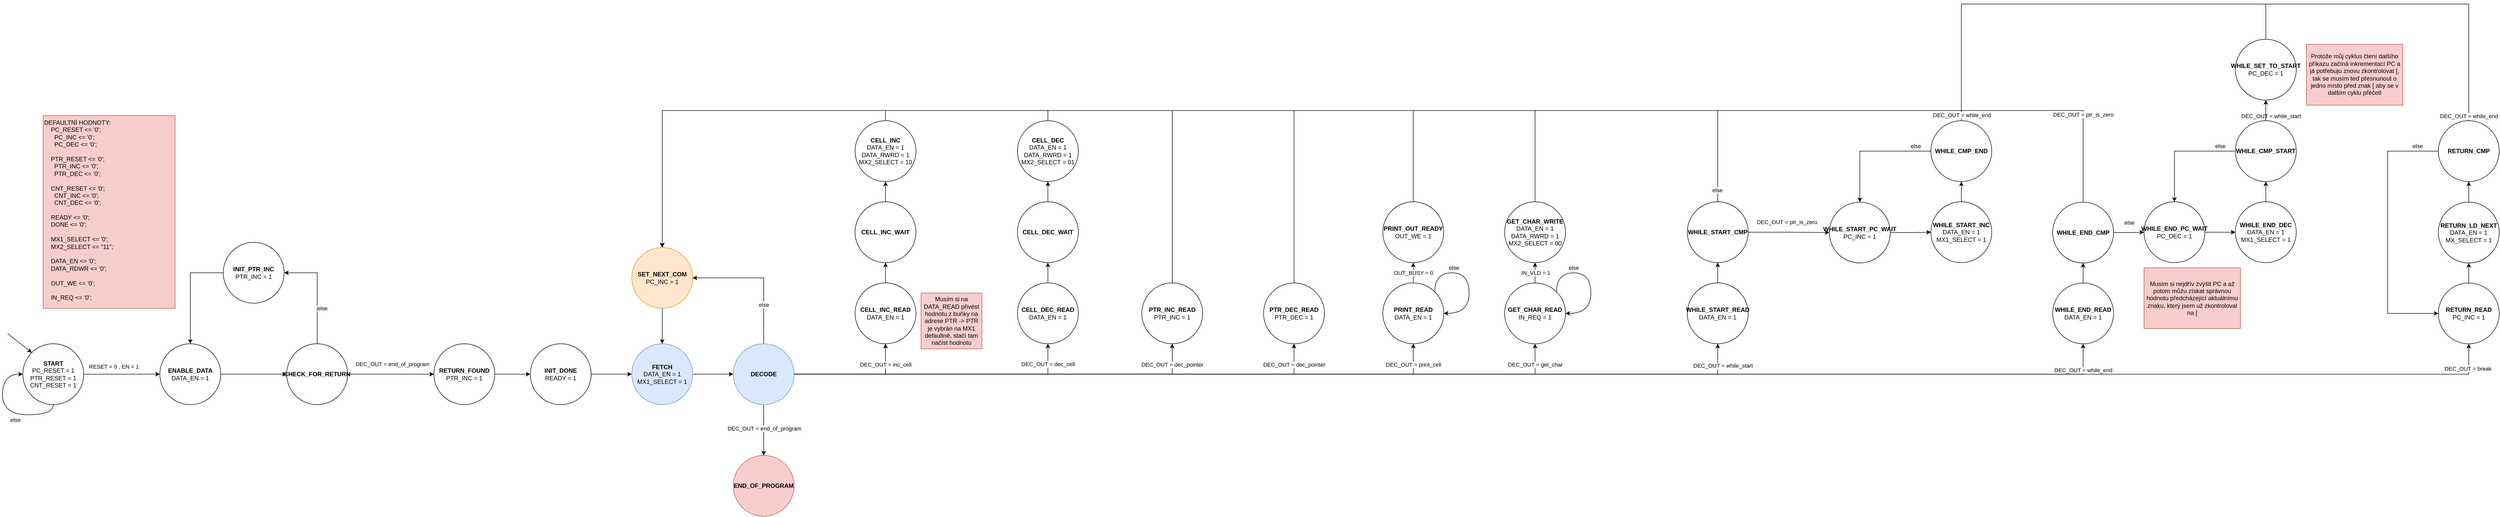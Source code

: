 <mxfile version="22.1.2" type="device">
  <diagram name="Page-1" id="NOTaDW4v6gpl6pPXJAiO">
    <mxGraphModel dx="2537" dy="2009" grid="1" gridSize="10" guides="1" tooltips="1" connect="1" arrows="1" fold="1" page="1" pageScale="1" pageWidth="850" pageHeight="1100" math="0" shadow="0">
      <root>
        <mxCell id="0" />
        <mxCell id="1" parent="0" />
        <mxCell id="StrwrSMEcu8BiKyWZ9xU-3" value="" style="group;rotation=90;" parent="1" vertex="1" connectable="0">
          <mxGeometry x="-120" y="479.92" width="150" height="160" as="geometry" />
        </mxCell>
        <mxCell id="StrwrSMEcu8BiKyWZ9xU-1" value="&lt;b&gt;START&lt;/b&gt;&lt;br&gt;PC_RESET = 1&lt;br&gt;PTR_RESET = 1&lt;br&gt;CNT_RESET = 1" style="ellipse;whiteSpace=wrap;html=1;aspect=fixed;" parent="StrwrSMEcu8BiKyWZ9xU-3" vertex="1">
          <mxGeometry x="40" y="40" width="120" height="120" as="geometry" />
        </mxCell>
        <mxCell id="StrwrSMEcu8BiKyWZ9xU-2" value="" style="endArrow=classic;html=1;rounded=0;entryX=0;entryY=0;entryDx=0;entryDy=0;" parent="StrwrSMEcu8BiKyWZ9xU-3" target="StrwrSMEcu8BiKyWZ9xU-1" edge="1">
          <mxGeometry width="50" height="50" relative="1" as="geometry">
            <mxPoint x="10" y="20" as="sourcePoint" />
            <mxPoint x="90" y="50" as="targetPoint" />
          </mxGeometry>
        </mxCell>
        <mxCell id="uUTx4zoSwwza0Ui3AoS1-1" style="edgeStyle=orthogonalEdgeStyle;orthogonalLoop=1;jettySize=auto;html=1;exitX=0.5;exitY=1;exitDx=0;exitDy=0;entryX=0;entryY=0.5;entryDx=0;entryDy=0;curved=1;" parent="StrwrSMEcu8BiKyWZ9xU-3" source="StrwrSMEcu8BiKyWZ9xU-1" target="StrwrSMEcu8BiKyWZ9xU-1" edge="1">
          <mxGeometry relative="1" as="geometry">
            <Array as="points">
              <mxPoint x="100" y="180" />
              <mxPoint y="180" />
              <mxPoint y="100" />
            </Array>
          </mxGeometry>
        </mxCell>
        <mxCell id="uUTx4zoSwwza0Ui3AoS1-11" value="else" style="edgeLabel;html=1;align=center;verticalAlign=middle;resizable=0;points=[];" parent="uUTx4zoSwwza0Ui3AoS1-1" vertex="1" connectable="0">
          <mxGeometry x="-0.209" y="-1" relative="1" as="geometry">
            <mxPoint y="11" as="offset" />
          </mxGeometry>
        </mxCell>
        <mxCell id="uUTx4zoSwwza0Ui3AoS1-4" style="edgeStyle=orthogonalEdgeStyle;rounded=0;orthogonalLoop=1;jettySize=auto;html=1;exitX=1;exitY=0.5;exitDx=0;exitDy=0;entryX=0;entryY=0.5;entryDx=0;entryDy=0;" parent="1" source="StrwrSMEcu8BiKyWZ9xU-7" target="uUTx4zoSwwza0Ui3AoS1-3" edge="1">
          <mxGeometry relative="1" as="geometry" />
        </mxCell>
        <mxCell id="uUTx4zoSwwza0Ui3AoS1-5" value="DEC_OUT = end_of_program" style="edgeLabel;html=1;align=center;verticalAlign=middle;resizable=0;points=[];" parent="uUTx4zoSwwza0Ui3AoS1-4" vertex="1" connectable="0">
          <mxGeometry x="-0.095" y="-4" relative="1" as="geometry">
            <mxPoint x="11" y="-24" as="offset" />
          </mxGeometry>
        </mxCell>
        <mxCell id="8D5vjo19dpakAhD9zn3q-4" style="edgeStyle=orthogonalEdgeStyle;rounded=0;orthogonalLoop=1;jettySize=auto;html=1;exitX=0.5;exitY=0;exitDx=0;exitDy=0;entryX=1;entryY=0.5;entryDx=0;entryDy=0;" parent="1" source="StrwrSMEcu8BiKyWZ9xU-7" target="uUTx4zoSwwza0Ui3AoS1-6" edge="1">
          <mxGeometry relative="1" as="geometry" />
        </mxCell>
        <mxCell id="8D5vjo19dpakAhD9zn3q-7" value="else" style="edgeLabel;html=1;align=center;verticalAlign=middle;resizable=0;points=[];" parent="8D5vjo19dpakAhD9zn3q-4" vertex="1" connectable="0">
          <mxGeometry x="-0.171" y="2" relative="1" as="geometry">
            <mxPoint x="12" y="15" as="offset" />
          </mxGeometry>
        </mxCell>
        <mxCell id="StrwrSMEcu8BiKyWZ9xU-7" value="&lt;b&gt;CHECK_FOR_RETURN&lt;br&gt;&lt;/b&gt;" style="ellipse;whiteSpace=wrap;html=1;aspect=fixed;" parent="1" vertex="1">
          <mxGeometry x="440" y="519.92" width="120" height="120" as="geometry" />
        </mxCell>
        <mxCell id="StrwrSMEcu8BiKyWZ9xU-8" value="" style="edgeStyle=orthogonalEdgeStyle;rounded=0;orthogonalLoop=1;jettySize=auto;html=1;entryX=0;entryY=0.5;entryDx=0;entryDy=0;" parent="1" source="StrwrSMEcu8BiKyWZ9xU-1" target="8D5vjo19dpakAhD9zn3q-3" edge="1">
          <mxGeometry relative="1" as="geometry" />
        </mxCell>
        <mxCell id="StrwrSMEcu8BiKyWZ9xU-9" value="RESET = 0 , EN = 1" style="edgeLabel;html=1;align=center;verticalAlign=middle;resizable=0;points=[];" parent="StrwrSMEcu8BiKyWZ9xU-8" vertex="1" connectable="0">
          <mxGeometry x="-0.109" y="2" relative="1" as="geometry">
            <mxPoint x="-8" y="-13" as="offset" />
          </mxGeometry>
        </mxCell>
        <mxCell id="ZBmLloDt9N32IcXx7CIv-2" style="edgeStyle=orthogonalEdgeStyle;rounded=0;orthogonalLoop=1;jettySize=auto;html=1;exitX=1;exitY=0.5;exitDx=0;exitDy=0;entryX=0;entryY=0.5;entryDx=0;entryDy=0;" parent="1" source="uUTx4zoSwwza0Ui3AoS1-3" target="ZBmLloDt9N32IcXx7CIv-1" edge="1">
          <mxGeometry relative="1" as="geometry" />
        </mxCell>
        <mxCell id="uUTx4zoSwwza0Ui3AoS1-3" value="&lt;b&gt;RETURN_FOUND&lt;/b&gt;&lt;br&gt;PTR_INC = 1" style="ellipse;whiteSpace=wrap;html=1;aspect=fixed;" parent="1" vertex="1">
          <mxGeometry x="730" y="519.92" width="120" height="120" as="geometry" />
        </mxCell>
        <mxCell id="8D5vjo19dpakAhD9zn3q-5" style="edgeStyle=orthogonalEdgeStyle;rounded=0;orthogonalLoop=1;jettySize=auto;html=1;exitX=0;exitY=0.5;exitDx=0;exitDy=0;entryX=0.5;entryY=0;entryDx=0;entryDy=0;" parent="1" source="uUTx4zoSwwza0Ui3AoS1-6" target="8D5vjo19dpakAhD9zn3q-3" edge="1">
          <mxGeometry relative="1" as="geometry" />
        </mxCell>
        <mxCell id="uUTx4zoSwwza0Ui3AoS1-6" value="&lt;b&gt;INIT_PTR_INC&lt;/b&gt;&lt;br&gt;PTR_INC = 1" style="ellipse;whiteSpace=wrap;html=1;aspect=fixed;" parent="1" vertex="1">
          <mxGeometry x="315" y="319.92" width="120" height="120" as="geometry" />
        </mxCell>
        <mxCell id="8D5vjo19dpakAhD9zn3q-35" style="edgeStyle=orthogonalEdgeStyle;rounded=0;orthogonalLoop=1;jettySize=auto;html=1;exitX=1;exitY=0.5;exitDx=0;exitDy=0;entryX=0;entryY=0.5;entryDx=0;entryDy=0;" parent="1" source="ZBmLloDt9N32IcXx7CIv-1" target="8D5vjo19dpakAhD9zn3q-8" edge="1">
          <mxGeometry relative="1" as="geometry" />
        </mxCell>
        <mxCell id="ZBmLloDt9N32IcXx7CIv-1" value="&lt;b&gt;INIT_DONE&lt;/b&gt;&lt;br style=&quot;border-color: var(--border-color);&quot;&gt;READY = 1" style="ellipse;whiteSpace=wrap;html=1;aspect=fixed;" parent="1" vertex="1">
          <mxGeometry x="920" y="519.92" width="120" height="120" as="geometry" />
        </mxCell>
        <mxCell id="8D5vjo19dpakAhD9zn3q-1" value="DEFAULTNÍ HODNOTY:&lt;br&gt;&lt;div&gt;&amp;nbsp; &amp;nbsp; PC_RESET &amp;lt;= &#39;0&#39;;&lt;/div&gt;&lt;div&gt;&amp;nbsp; &amp;nbsp; &amp;nbsp; PC_INC &amp;lt;= &#39;0&#39;;&lt;/div&gt;&lt;div&gt;&amp;nbsp; &amp;nbsp; &amp;nbsp; PC_DEC &amp;lt;= &#39;0&#39;;&lt;/div&gt;&lt;div&gt;&amp;nbsp; &amp;nbsp;&amp;nbsp;&lt;/div&gt;&lt;div&gt;&amp;nbsp; &amp;nbsp; PTR_RESET &amp;lt;= &#39;0&#39;;&lt;/div&gt;&lt;div&gt;&amp;nbsp; &amp;nbsp; &amp;nbsp; PTR_INC &amp;lt;= &#39;0&#39;;&lt;/div&gt;&lt;div&gt;&amp;nbsp; &amp;nbsp; &amp;nbsp; PTR_DEC &amp;lt;= &#39;0&#39;;&lt;/div&gt;&lt;div&gt;&lt;br&gt;&lt;/div&gt;&lt;div&gt;&amp;nbsp; &amp;nbsp; CNT_RESET &amp;lt;= &#39;0&#39;;&lt;/div&gt;&lt;div&gt;&amp;nbsp; &amp;nbsp; &amp;nbsp; CNT_INC &amp;lt;= &#39;0&#39;;&lt;/div&gt;&lt;div&gt;&amp;nbsp; &amp;nbsp; &amp;nbsp; CNT_DEC &amp;lt;= &#39;0&#39;;&lt;/div&gt;&lt;div&gt;&lt;br&gt;&lt;/div&gt;&lt;div&gt;&amp;nbsp; &amp;nbsp; READY &amp;lt;= &#39;0&#39;;&lt;/div&gt;&lt;div&gt;&amp;nbsp; &amp;nbsp; DONE &amp;lt;= &#39;0&#39;;&lt;/div&gt;&lt;div&gt;&lt;br&gt;&lt;/div&gt;&lt;div&gt;&amp;nbsp; &amp;nbsp; MX1_SELECT &amp;lt;= &#39;0&#39;;&lt;/div&gt;&lt;div&gt;&amp;nbsp; &amp;nbsp; MX2_SELECT &amp;lt;= &quot;11&quot;;&lt;/div&gt;&lt;div&gt;&lt;br&gt;&lt;/div&gt;&lt;div&gt;&amp;nbsp; &amp;nbsp; DATA_EN &amp;lt;= &#39;0&#39;;&lt;/div&gt;&lt;div&gt;&amp;nbsp; &amp;nbsp; DATA_RDWR &amp;lt;= &#39;0&#39;;&lt;/div&gt;&lt;div&gt;&lt;br&gt;&lt;/div&gt;&lt;div&gt;&amp;nbsp; &amp;nbsp; OUT_WE &amp;lt;= &#39;0&#39;;&lt;/div&gt;&lt;div&gt;&lt;br&gt;&lt;/div&gt;&lt;div&gt;&amp;nbsp; &amp;nbsp; IN_REQ &amp;lt;= &#39;0&#39;;&lt;/div&gt;" style="rounded=0;whiteSpace=wrap;html=1;fillColor=#f8cecc;strokeColor=#b85450;align=left;verticalAlign=top;" parent="1" vertex="1">
          <mxGeometry x="-40" y="70" width="260" height="380" as="geometry" />
        </mxCell>
        <mxCell id="8D5vjo19dpakAhD9zn3q-6" style="edgeStyle=orthogonalEdgeStyle;rounded=0;orthogonalLoop=1;jettySize=auto;html=1;exitX=1;exitY=0.5;exitDx=0;exitDy=0;entryX=0;entryY=0.5;entryDx=0;entryDy=0;" parent="1" source="8D5vjo19dpakAhD9zn3q-3" target="StrwrSMEcu8BiKyWZ9xU-7" edge="1">
          <mxGeometry relative="1" as="geometry" />
        </mxCell>
        <mxCell id="8D5vjo19dpakAhD9zn3q-3" value="&lt;b&gt;ENABLE_DATA&lt;/b&gt;&lt;br&gt;DATA_EN = 1" style="ellipse;whiteSpace=wrap;html=1;aspect=fixed;" parent="1" vertex="1">
          <mxGeometry x="190" y="519.92" width="120" height="120" as="geometry" />
        </mxCell>
        <mxCell id="8D5vjo19dpakAhD9zn3q-10" value="" style="edgeStyle=orthogonalEdgeStyle;rounded=0;orthogonalLoop=1;jettySize=auto;html=1;" parent="1" source="8D5vjo19dpakAhD9zn3q-8" target="8D5vjo19dpakAhD9zn3q-9" edge="1">
          <mxGeometry relative="1" as="geometry" />
        </mxCell>
        <mxCell id="8D5vjo19dpakAhD9zn3q-8" value="&lt;b&gt;FETCH&lt;/b&gt;&lt;br style=&quot;border-color: var(--border-color);&quot;&gt;DATA_EN = 1&lt;br&gt;MX1_SELECT = 1" style="ellipse;whiteSpace=wrap;html=1;aspect=fixed;fillColor=#dae8fc;strokeColor=#6c8ebf;" parent="1" vertex="1">
          <mxGeometry x="1120" y="519.92" width="120" height="120" as="geometry" />
        </mxCell>
        <mxCell id="8D5vjo19dpakAhD9zn3q-15" value="" style="edgeStyle=orthogonalEdgeStyle;rounded=0;orthogonalLoop=1;jettySize=auto;html=1;" parent="1" source="8D5vjo19dpakAhD9zn3q-9" target="8D5vjo19dpakAhD9zn3q-14" edge="1">
          <mxGeometry relative="1" as="geometry">
            <Array as="points">
              <mxPoint x="1620" y="580" />
            </Array>
          </mxGeometry>
        </mxCell>
        <mxCell id="8D5vjo19dpakAhD9zn3q-19" value="DEC_OUT = inc_cell" style="edgeLabel;html=1;align=center;verticalAlign=middle;resizable=0;points=[];" parent="8D5vjo19dpakAhD9zn3q-15" vertex="1" connectable="0">
          <mxGeometry x="0.672" y="1" relative="1" as="geometry">
            <mxPoint x="1" y="1" as="offset" />
          </mxGeometry>
        </mxCell>
        <mxCell id="8D5vjo19dpakAhD9zn3q-17" value="" style="edgeStyle=orthogonalEdgeStyle;rounded=0;orthogonalLoop=1;jettySize=auto;html=1;" parent="1" source="8D5vjo19dpakAhD9zn3q-9" target="8D5vjo19dpakAhD9zn3q-16" edge="1">
          <mxGeometry relative="1" as="geometry" />
        </mxCell>
        <mxCell id="8D5vjo19dpakAhD9zn3q-18" value="DEC_OUT = end_of_program" style="edgeLabel;html=1;align=center;verticalAlign=middle;resizable=0;points=[];" parent="8D5vjo19dpakAhD9zn3q-17" vertex="1" connectable="0">
          <mxGeometry x="-0.075" y="1" relative="1" as="geometry">
            <mxPoint as="offset" />
          </mxGeometry>
        </mxCell>
        <mxCell id="8D5vjo19dpakAhD9zn3q-24" style="edgeStyle=orthogonalEdgeStyle;rounded=0;orthogonalLoop=1;jettySize=auto;html=1;exitX=0.5;exitY=0;exitDx=0;exitDy=0;entryX=1;entryY=0.5;entryDx=0;entryDy=0;" parent="1" source="8D5vjo19dpakAhD9zn3q-9" target="8D5vjo19dpakAhD9zn3q-21" edge="1">
          <mxGeometry relative="1" as="geometry" />
        </mxCell>
        <mxCell id="8D5vjo19dpakAhD9zn3q-25" value="else" style="edgeLabel;html=1;align=center;verticalAlign=middle;resizable=0;points=[];" parent="8D5vjo19dpakAhD9zn3q-24" vertex="1" connectable="0">
          <mxGeometry x="-0.427" relative="1" as="geometry">
            <mxPoint as="offset" />
          </mxGeometry>
        </mxCell>
        <mxCell id="8D5vjo19dpakAhD9zn3q-44" style="edgeStyle=orthogonalEdgeStyle;rounded=0;orthogonalLoop=1;jettySize=auto;html=1;exitX=1;exitY=0.5;exitDx=0;exitDy=0;entryX=0.5;entryY=1;entryDx=0;entryDy=0;" parent="1" source="8D5vjo19dpakAhD9zn3q-9" target="8D5vjo19dpakAhD9zn3q-40" edge="1">
          <mxGeometry relative="1" as="geometry" />
        </mxCell>
        <mxCell id="8D5vjo19dpakAhD9zn3q-45" value="DEC_OUT = dec_cell" style="edgeLabel;html=1;align=center;verticalAlign=middle;resizable=0;points=[];" parent="8D5vjo19dpakAhD9zn3q-44" vertex="1" connectable="0">
          <mxGeometry x="0.883" y="-2" relative="1" as="geometry">
            <mxPoint x="-2" y="7" as="offset" />
          </mxGeometry>
        </mxCell>
        <mxCell id="8D5vjo19dpakAhD9zn3q-48" style="edgeStyle=orthogonalEdgeStyle;rounded=0;orthogonalLoop=1;jettySize=auto;html=1;exitX=1;exitY=0.5;exitDx=0;exitDy=0;entryX=0.5;entryY=1;entryDx=0;entryDy=0;" parent="1" source="8D5vjo19dpakAhD9zn3q-9" target="8D5vjo19dpakAhD9zn3q-47" edge="1">
          <mxGeometry relative="1" as="geometry" />
        </mxCell>
        <mxCell id="8D5vjo19dpakAhD9zn3q-49" value="DEC_OUT = dec_pointer" style="edgeLabel;html=1;align=center;verticalAlign=middle;resizable=0;points=[];" parent="8D5vjo19dpakAhD9zn3q-48" vertex="1" connectable="0">
          <mxGeometry x="0.927" y="4" relative="1" as="geometry">
            <mxPoint x="4" y="11" as="offset" />
          </mxGeometry>
        </mxCell>
        <mxCell id="8D5vjo19dpakAhD9zn3q-56" style="edgeStyle=orthogonalEdgeStyle;rounded=0;orthogonalLoop=1;jettySize=auto;html=1;exitX=1;exitY=0.5;exitDx=0;exitDy=0;entryX=0.5;entryY=1;entryDx=0;entryDy=0;" parent="1" source="8D5vjo19dpakAhD9zn3q-9" target="8D5vjo19dpakAhD9zn3q-55" edge="1">
          <mxGeometry relative="1" as="geometry" />
        </mxCell>
        <mxCell id="8D5vjo19dpakAhD9zn3q-57" value="DEC_OUT = print_cell" style="edgeLabel;html=1;align=center;verticalAlign=middle;resizable=0;points=[];" parent="8D5vjo19dpakAhD9zn3q-56" vertex="1" connectable="0">
          <mxGeometry x="0.937" y="1" relative="1" as="geometry">
            <mxPoint x="1" as="offset" />
          </mxGeometry>
        </mxCell>
        <mxCell id="fc1pVoc5pn2wrmlHdcSU-1" style="edgeStyle=orthogonalEdgeStyle;rounded=0;orthogonalLoop=1;jettySize=auto;html=1;exitX=1;exitY=0.5;exitDx=0;exitDy=0;entryX=0.5;entryY=1;entryDx=0;entryDy=0;" parent="1" source="8D5vjo19dpakAhD9zn3q-9" target="8D5vjo19dpakAhD9zn3q-59" edge="1">
          <mxGeometry relative="1" as="geometry" />
        </mxCell>
        <mxCell id="fc1pVoc5pn2wrmlHdcSU-2" value="DEC_OUT = get_char" style="edgeLabel;html=1;align=center;verticalAlign=middle;resizable=0;points=[];" parent="fc1pVoc5pn2wrmlHdcSU-1" vertex="1" connectable="0">
          <mxGeometry x="0.948" y="-2" relative="1" as="geometry">
            <mxPoint x="-2" y="1" as="offset" />
          </mxGeometry>
        </mxCell>
        <mxCell id="fc1pVoc5pn2wrmlHdcSU-11" style="edgeStyle=orthogonalEdgeStyle;rounded=0;orthogonalLoop=1;jettySize=auto;html=1;exitX=1;exitY=0.5;exitDx=0;exitDy=0;entryX=0.5;entryY=1;entryDx=0;entryDy=0;" parent="1" source="8D5vjo19dpakAhD9zn3q-9" target="fc1pVoc5pn2wrmlHdcSU-9" edge="1">
          <mxGeometry relative="1" as="geometry" />
        </mxCell>
        <mxCell id="fc1pVoc5pn2wrmlHdcSU-13" value="DEC_OUT = while_start" style="edgeLabel;html=1;align=center;verticalAlign=middle;resizable=0;points=[];" parent="fc1pVoc5pn2wrmlHdcSU-11" vertex="1" connectable="0">
          <mxGeometry x="0.954" y="3" relative="1" as="geometry">
            <mxPoint x="13" y="-1" as="offset" />
          </mxGeometry>
        </mxCell>
        <mxCell id="fc1pVoc5pn2wrmlHdcSU-12" style="edgeStyle=orthogonalEdgeStyle;rounded=0;orthogonalLoop=1;jettySize=auto;html=1;exitX=1;exitY=0.5;exitDx=0;exitDy=0;entryX=0.5;entryY=1;entryDx=0;entryDy=0;" parent="1" source="8D5vjo19dpakAhD9zn3q-9" target="fc1pVoc5pn2wrmlHdcSU-10" edge="1">
          <mxGeometry relative="1" as="geometry" />
        </mxCell>
        <mxCell id="fc1pVoc5pn2wrmlHdcSU-14" value="DEC_OUT = while_end" style="edgeLabel;html=1;align=center;verticalAlign=middle;resizable=0;points=[];" parent="fc1pVoc5pn2wrmlHdcSU-12" vertex="1" connectable="0">
          <mxGeometry x="0.96" relative="1" as="geometry">
            <mxPoint as="offset" />
          </mxGeometry>
        </mxCell>
        <mxCell id="fc1pVoc5pn2wrmlHdcSU-58" style="edgeStyle=orthogonalEdgeStyle;rounded=0;orthogonalLoop=1;jettySize=auto;html=1;exitX=1;exitY=0.5;exitDx=0;exitDy=0;entryX=0.5;entryY=1;entryDx=0;entryDy=0;" parent="1" source="8D5vjo19dpakAhD9zn3q-9" target="fc1pVoc5pn2wrmlHdcSU-59" edge="1">
          <mxGeometry relative="1" as="geometry">
            <mxPoint x="4780" y="579.571" as="targetPoint" />
          </mxGeometry>
        </mxCell>
        <mxCell id="fc1pVoc5pn2wrmlHdcSU-60" value="DEC_OUT = break" style="edgeLabel;html=1;align=center;verticalAlign=middle;resizable=0;points=[];" parent="fc1pVoc5pn2wrmlHdcSU-58" vertex="1" connectable="0">
          <mxGeometry x="0.971" y="2" relative="1" as="geometry">
            <mxPoint as="offset" />
          </mxGeometry>
        </mxCell>
        <mxCell id="8D5vjo19dpakAhD9zn3q-9" value="&lt;b&gt;DECODE&lt;br&gt;&lt;/b&gt;" style="ellipse;whiteSpace=wrap;html=1;aspect=fixed;fillColor=#dae8fc;strokeColor=#6c8ebf;" parent="1" vertex="1">
          <mxGeometry x="1320" y="519.92" width="120" height="120" as="geometry" />
        </mxCell>
        <mxCell id="8D5vjo19dpakAhD9zn3q-31" style="edgeStyle=orthogonalEdgeStyle;rounded=0;orthogonalLoop=1;jettySize=auto;html=1;exitX=0.5;exitY=0;exitDx=0;exitDy=0;entryX=0.5;entryY=1;entryDx=0;entryDy=0;" parent="1" source="8D5vjo19dpakAhD9zn3q-14" target="8D5vjo19dpakAhD9zn3q-30" edge="1">
          <mxGeometry relative="1" as="geometry" />
        </mxCell>
        <mxCell id="8D5vjo19dpakAhD9zn3q-14" value="&lt;b style=&quot;border-color: var(--border-color);&quot;&gt;CELL_INC_READ&lt;br&gt;&lt;/b&gt;DATA_EN = 1&lt;br&gt;" style="ellipse;whiteSpace=wrap;html=1;aspect=fixed;" parent="1" vertex="1">
          <mxGeometry x="1560" y="399.92" width="120" height="120" as="geometry" />
        </mxCell>
        <mxCell id="8D5vjo19dpakAhD9zn3q-16" value="&lt;b&gt;END_OF_PROGRAM&lt;br&gt;&lt;/b&gt;" style="ellipse;whiteSpace=wrap;html=1;aspect=fixed;fillColor=#f8cecc;strokeColor=#b85450;" parent="1" vertex="1">
          <mxGeometry x="1320" y="740" width="120" height="120" as="geometry" />
        </mxCell>
        <mxCell id="8D5vjo19dpakAhD9zn3q-20" value="Musím si na DATA_READ přivést hodnotu z buňky na adrese PTR -&amp;gt; PTR je vybrán na MX1 defaultně, stačí tam načíst hodnotu" style="rounded=0;whiteSpace=wrap;html=1;fillColor=#f8cecc;strokeColor=#b85450;" parent="1" vertex="1">
          <mxGeometry x="1690" y="419.92" width="120" height="110" as="geometry" />
        </mxCell>
        <mxCell id="8D5vjo19dpakAhD9zn3q-23" style="edgeStyle=orthogonalEdgeStyle;rounded=0;orthogonalLoop=1;jettySize=auto;html=1;exitX=0.5;exitY=1;exitDx=0;exitDy=0;entryX=0.5;entryY=0;entryDx=0;entryDy=0;" parent="1" source="8D5vjo19dpakAhD9zn3q-21" target="8D5vjo19dpakAhD9zn3q-8" edge="1">
          <mxGeometry relative="1" as="geometry" />
        </mxCell>
        <mxCell id="8D5vjo19dpakAhD9zn3q-21" value="&lt;b&gt;SET_NEXT_COM&lt;/b&gt;&lt;br&gt;PC_INC = 1" style="ellipse;whiteSpace=wrap;html=1;aspect=fixed;fillColor=#ffe6cc;strokeColor=#d79b00;" parent="1" vertex="1">
          <mxGeometry x="1120" y="330.0" width="120" height="120" as="geometry" />
        </mxCell>
        <mxCell id="8D5vjo19dpakAhD9zn3q-28" style="edgeStyle=orthogonalEdgeStyle;rounded=0;orthogonalLoop=1;jettySize=auto;html=1;exitX=0.5;exitY=0;exitDx=0;exitDy=0;entryX=0.5;entryY=0;entryDx=0;entryDy=0;" parent="1" source="8D5vjo19dpakAhD9zn3q-26" target="8D5vjo19dpakAhD9zn3q-21" edge="1">
          <mxGeometry relative="1" as="geometry" />
        </mxCell>
        <mxCell id="8D5vjo19dpakAhD9zn3q-26" value="&lt;b style=&quot;border-color: var(--border-color);&quot;&gt;CELL_INC&lt;br&gt;&lt;/b&gt;DATA_EN = 1&lt;br&gt;DATA_RWRD = 1&lt;br&gt;MX2_SELECT = 10" style="ellipse;whiteSpace=wrap;html=1;aspect=fixed;" parent="1" vertex="1">
          <mxGeometry x="1560" y="80.0" width="120" height="120" as="geometry" />
        </mxCell>
        <mxCell id="8D5vjo19dpakAhD9zn3q-32" style="edgeStyle=orthogonalEdgeStyle;rounded=0;orthogonalLoop=1;jettySize=auto;html=1;exitX=0.5;exitY=0;exitDx=0;exitDy=0;entryX=0.5;entryY=1;entryDx=0;entryDy=0;" parent="1" source="8D5vjo19dpakAhD9zn3q-30" target="8D5vjo19dpakAhD9zn3q-26" edge="1">
          <mxGeometry relative="1" as="geometry" />
        </mxCell>
        <mxCell id="8D5vjo19dpakAhD9zn3q-30" value="&lt;b&gt;CELL_INC_WAIT&lt;/b&gt;" style="ellipse;whiteSpace=wrap;html=1;aspect=fixed;" parent="1" vertex="1">
          <mxGeometry x="1560" y="239.92" width="120" height="120" as="geometry" />
        </mxCell>
        <mxCell id="8D5vjo19dpakAhD9zn3q-39" style="edgeStyle=orthogonalEdgeStyle;rounded=0;orthogonalLoop=1;jettySize=auto;html=1;exitX=0.5;exitY=0;exitDx=0;exitDy=0;entryX=0.5;entryY=1;entryDx=0;entryDy=0;" parent="1" source="8D5vjo19dpakAhD9zn3q-40" target="8D5vjo19dpakAhD9zn3q-43" edge="1">
          <mxGeometry relative="1" as="geometry" />
        </mxCell>
        <mxCell id="8D5vjo19dpakAhD9zn3q-40" value="&lt;b style=&quot;border-color: var(--border-color);&quot;&gt;CELL_DEC_READ&lt;br&gt;&lt;/b&gt;DATA_EN = 1" style="ellipse;whiteSpace=wrap;html=1;aspect=fixed;" parent="1" vertex="1">
          <mxGeometry x="1880" y="399.92" width="120" height="120" as="geometry" />
        </mxCell>
        <mxCell id="8D5vjo19dpakAhD9zn3q-46" style="edgeStyle=orthogonalEdgeStyle;rounded=0;orthogonalLoop=1;jettySize=auto;html=1;exitX=0.5;exitY=0;exitDx=0;exitDy=0;entryX=0.5;entryY=0;entryDx=0;entryDy=0;" parent="1" source="8D5vjo19dpakAhD9zn3q-41" target="8D5vjo19dpakAhD9zn3q-21" edge="1">
          <mxGeometry relative="1" as="geometry" />
        </mxCell>
        <mxCell id="8D5vjo19dpakAhD9zn3q-41" value="&lt;b style=&quot;border-color: var(--border-color);&quot;&gt;CELL_DEC&lt;br&gt;&lt;/b&gt;DATA_EN = 1&lt;br&gt;DATA_RWRD = 1&lt;br&gt;MX2_SELECT = 01" style="ellipse;whiteSpace=wrap;html=1;aspect=fixed;" parent="1" vertex="1">
          <mxGeometry x="1880" y="80.0" width="120" height="120" as="geometry" />
        </mxCell>
        <mxCell id="8D5vjo19dpakAhD9zn3q-42" style="edgeStyle=orthogonalEdgeStyle;rounded=0;orthogonalLoop=1;jettySize=auto;html=1;exitX=0.5;exitY=0;exitDx=0;exitDy=0;entryX=0.5;entryY=1;entryDx=0;entryDy=0;" parent="1" source="8D5vjo19dpakAhD9zn3q-43" target="8D5vjo19dpakAhD9zn3q-41" edge="1">
          <mxGeometry relative="1" as="geometry" />
        </mxCell>
        <mxCell id="8D5vjo19dpakAhD9zn3q-43" value="&lt;b&gt;CELL_DEC_WAIT&lt;/b&gt;" style="ellipse;whiteSpace=wrap;html=1;aspect=fixed;" parent="1" vertex="1">
          <mxGeometry x="1880" y="239.92" width="120" height="120" as="geometry" />
        </mxCell>
        <mxCell id="8D5vjo19dpakAhD9zn3q-50" style="edgeStyle=orthogonalEdgeStyle;rounded=0;orthogonalLoop=1;jettySize=auto;html=1;exitX=0.5;exitY=0;exitDx=0;exitDy=0;entryX=0.5;entryY=0;entryDx=0;entryDy=0;" parent="1" source="8D5vjo19dpakAhD9zn3q-47" target="8D5vjo19dpakAhD9zn3q-21" edge="1">
          <mxGeometry relative="1" as="geometry">
            <Array as="points">
              <mxPoint x="2185" y="60" />
              <mxPoint x="1180" y="60" />
            </Array>
          </mxGeometry>
        </mxCell>
        <mxCell id="8D5vjo19dpakAhD9zn3q-47" value="&lt;span style=&quot;border-color: var(--border-color);&quot;&gt;&lt;b&gt;PTR_INC_READ&lt;/b&gt;&lt;br&gt;PTR_INC = 1&lt;br&gt;&lt;/span&gt;" style="ellipse;whiteSpace=wrap;html=1;aspect=fixed;" parent="1" vertex="1">
          <mxGeometry x="2125" y="399.92" width="120" height="120" as="geometry" />
        </mxCell>
        <mxCell id="8D5vjo19dpakAhD9zn3q-51" style="edgeStyle=orthogonalEdgeStyle;rounded=0;orthogonalLoop=1;jettySize=auto;html=1;exitX=1;exitY=0.5;exitDx=0;exitDy=0;entryX=0.5;entryY=1;entryDx=0;entryDy=0;" parent="1" source="8D5vjo19dpakAhD9zn3q-9" target="8D5vjo19dpakAhD9zn3q-53" edge="1">
          <mxGeometry relative="1" as="geometry">
            <mxPoint x="1680" y="580.08" as="sourcePoint" />
          </mxGeometry>
        </mxCell>
        <mxCell id="8D5vjo19dpakAhD9zn3q-52" value="DEC_OUT = dec_pointer" style="edgeLabel;html=1;align=center;verticalAlign=middle;resizable=0;points=[];" parent="8D5vjo19dpakAhD9zn3q-51" vertex="1" connectable="0">
          <mxGeometry x="0.927" y="4" relative="1" as="geometry">
            <mxPoint x="4" y="3" as="offset" />
          </mxGeometry>
        </mxCell>
        <mxCell id="8D5vjo19dpakAhD9zn3q-54" style="edgeStyle=orthogonalEdgeStyle;rounded=0;orthogonalLoop=1;jettySize=auto;html=1;exitX=0.5;exitY=0;exitDx=0;exitDy=0;entryX=0.5;entryY=0;entryDx=0;entryDy=0;" parent="1" source="8D5vjo19dpakAhD9zn3q-53" target="8D5vjo19dpakAhD9zn3q-21" edge="1">
          <mxGeometry relative="1" as="geometry">
            <Array as="points">
              <mxPoint x="2425" y="60" />
              <mxPoint x="1180" y="60" />
            </Array>
          </mxGeometry>
        </mxCell>
        <mxCell id="8D5vjo19dpakAhD9zn3q-53" value="&lt;span style=&quot;border-color: var(--border-color);&quot;&gt;&lt;b&gt;PTR_DEC_READ&lt;/b&gt;&lt;br&gt;PTR_DEC = 1&lt;br&gt;&lt;/span&gt;" style="ellipse;whiteSpace=wrap;html=1;aspect=fixed;" parent="1" vertex="1">
          <mxGeometry x="2365" y="400.0" width="120" height="120" as="geometry" />
        </mxCell>
        <mxCell id="8D5vjo19dpakAhD9zn3q-62" style="edgeStyle=orthogonalEdgeStyle;rounded=0;orthogonalLoop=1;jettySize=auto;html=1;exitX=0.5;exitY=0;exitDx=0;exitDy=0;entryX=0.5;entryY=1;entryDx=0;entryDy=0;" parent="1" source="8D5vjo19dpakAhD9zn3q-55" target="8D5vjo19dpakAhD9zn3q-61" edge="1">
          <mxGeometry relative="1" as="geometry" />
        </mxCell>
        <mxCell id="8D5vjo19dpakAhD9zn3q-63" value="OUT_BUSY = 0" style="edgeLabel;html=1;align=center;verticalAlign=middle;resizable=0;points=[];" parent="8D5vjo19dpakAhD9zn3q-62" vertex="1" connectable="0">
          <mxGeometry x="0.047" y="1" relative="1" as="geometry">
            <mxPoint x="1" y="1" as="offset" />
          </mxGeometry>
        </mxCell>
        <mxCell id="8D5vjo19dpakAhD9zn3q-55" value="&lt;span style=&quot;border-color: var(--border-color);&quot;&gt;&lt;b&gt;PRINT_READ&lt;br&gt;&lt;/b&gt;DATA_EN = 1&lt;br&gt;&lt;/span&gt;" style="ellipse;whiteSpace=wrap;html=1;aspect=fixed;" parent="1" vertex="1">
          <mxGeometry x="2600" y="399.92" width="120" height="120" as="geometry" />
        </mxCell>
        <mxCell id="8D5vjo19dpakAhD9zn3q-58" style="edgeStyle=orthogonalEdgeStyle;orthogonalLoop=1;jettySize=auto;html=1;exitX=1;exitY=0;exitDx=0;exitDy=0;entryX=1;entryY=0.5;entryDx=0;entryDy=0;curved=1;" parent="1" source="8D5vjo19dpakAhD9zn3q-55" target="8D5vjo19dpakAhD9zn3q-55" edge="1">
          <mxGeometry relative="1" as="geometry">
            <Array as="points">
              <mxPoint x="2702" y="380" />
              <mxPoint x="2770" y="380" />
              <mxPoint x="2770" y="460" />
            </Array>
          </mxGeometry>
        </mxCell>
        <mxCell id="8D5vjo19dpakAhD9zn3q-60" value="else" style="edgeLabel;html=1;align=center;verticalAlign=middle;resizable=0;points=[];" parent="8D5vjo19dpakAhD9zn3q-58" vertex="1" connectable="0">
          <mxGeometry x="-0.429" y="-4" relative="1" as="geometry">
            <mxPoint x="8" y="-14" as="offset" />
          </mxGeometry>
        </mxCell>
        <mxCell id="fc1pVoc5pn2wrmlHdcSU-6" style="edgeStyle=orthogonalEdgeStyle;rounded=0;orthogonalLoop=1;jettySize=auto;html=1;exitX=0.5;exitY=0;exitDx=0;exitDy=0;entryX=0.5;entryY=1;entryDx=0;entryDy=0;" parent="1" source="8D5vjo19dpakAhD9zn3q-59" target="fc1pVoc5pn2wrmlHdcSU-5" edge="1">
          <mxGeometry relative="1" as="geometry" />
        </mxCell>
        <mxCell id="fc1pVoc5pn2wrmlHdcSU-7" value="IN_VLD = 1" style="edgeLabel;html=1;align=center;verticalAlign=middle;resizable=0;points=[];" parent="fc1pVoc5pn2wrmlHdcSU-6" vertex="1" connectable="0">
          <mxGeometry x="0.012" y="-1" relative="1" as="geometry">
            <mxPoint as="offset" />
          </mxGeometry>
        </mxCell>
        <mxCell id="8D5vjo19dpakAhD9zn3q-59" value="&lt;span style=&quot;border-color: var(--border-color);&quot;&gt;&lt;b&gt;GET_CHAR_READ&lt;br&gt;&lt;/b&gt;IN_REQ = 1&lt;br&gt;&lt;/span&gt;" style="ellipse;whiteSpace=wrap;html=1;aspect=fixed;" parent="1" vertex="1">
          <mxGeometry x="2840" y="400.0" width="120" height="120" as="geometry" />
        </mxCell>
        <mxCell id="8D5vjo19dpakAhD9zn3q-64" style="edgeStyle=orthogonalEdgeStyle;rounded=0;orthogonalLoop=1;jettySize=auto;html=1;exitX=0.5;exitY=0;exitDx=0;exitDy=0;entryX=0.5;entryY=0;entryDx=0;entryDy=0;" parent="1" source="8D5vjo19dpakAhD9zn3q-61" target="8D5vjo19dpakAhD9zn3q-21" edge="1">
          <mxGeometry relative="1" as="geometry">
            <Array as="points">
              <mxPoint x="2660" y="60" />
              <mxPoint x="1180" y="60" />
            </Array>
          </mxGeometry>
        </mxCell>
        <mxCell id="8D5vjo19dpakAhD9zn3q-61" value="&lt;span style=&quot;border-color: var(--border-color);&quot;&gt;&lt;b&gt;PRINT_OUT_READY&lt;br&gt;&lt;/b&gt;OUT_WE = 1&lt;br&gt;&lt;/span&gt;" style="ellipse;whiteSpace=wrap;html=1;aspect=fixed;" parent="1" vertex="1">
          <mxGeometry x="2600" y="239.92" width="120" height="120" as="geometry" />
        </mxCell>
        <mxCell id="fc1pVoc5pn2wrmlHdcSU-3" style="edgeStyle=orthogonalEdgeStyle;orthogonalLoop=1;jettySize=auto;html=1;exitX=1;exitY=0;exitDx=0;exitDy=0;entryX=1;entryY=0.5;entryDx=0;entryDy=0;curved=1;" parent="1" source="8D5vjo19dpakAhD9zn3q-59" target="8D5vjo19dpakAhD9zn3q-59" edge="1">
          <mxGeometry relative="1" as="geometry">
            <Array as="points">
              <mxPoint x="2942" y="380" />
              <mxPoint x="3010" y="380" />
              <mxPoint x="3010" y="460" />
            </Array>
          </mxGeometry>
        </mxCell>
        <mxCell id="fc1pVoc5pn2wrmlHdcSU-4" value="else" style="edgeLabel;html=1;align=center;verticalAlign=middle;resizable=0;points=[];" parent="fc1pVoc5pn2wrmlHdcSU-3" vertex="1" connectable="0">
          <mxGeometry x="-0.345" relative="1" as="geometry">
            <mxPoint x="-6" y="-10" as="offset" />
          </mxGeometry>
        </mxCell>
        <mxCell id="fc1pVoc5pn2wrmlHdcSU-8" style="edgeStyle=orthogonalEdgeStyle;rounded=0;orthogonalLoop=1;jettySize=auto;html=1;exitX=0.5;exitY=0;exitDx=0;exitDy=0;entryX=0.5;entryY=0;entryDx=0;entryDy=0;" parent="1" source="fc1pVoc5pn2wrmlHdcSU-5" target="8D5vjo19dpakAhD9zn3q-21" edge="1">
          <mxGeometry relative="1" as="geometry">
            <Array as="points">
              <mxPoint x="2900" y="60" />
              <mxPoint x="1180" y="60" />
            </Array>
          </mxGeometry>
        </mxCell>
        <mxCell id="fc1pVoc5pn2wrmlHdcSU-5" value="&lt;span style=&quot;border-color: var(--border-color);&quot;&gt;&lt;b&gt;GET_CHAR_WRITE&lt;br&gt;&lt;/b&gt;DATA_EN = 1&lt;br&gt;DATA_RWRD = 1&lt;br&gt;MX2_SELECT = 00&lt;br&gt;&lt;/span&gt;" style="ellipse;whiteSpace=wrap;html=1;aspect=fixed;" parent="1" vertex="1">
          <mxGeometry x="2840" y="239.92" width="120" height="120" as="geometry" />
        </mxCell>
        <mxCell id="fc1pVoc5pn2wrmlHdcSU-16" style="edgeStyle=orthogonalEdgeStyle;rounded=0;orthogonalLoop=1;jettySize=auto;html=1;exitX=0.5;exitY=0;exitDx=0;exitDy=0;entryX=0.5;entryY=1;entryDx=0;entryDy=0;" parent="1" source="fc1pVoc5pn2wrmlHdcSU-9" target="fc1pVoc5pn2wrmlHdcSU-15" edge="1">
          <mxGeometry relative="1" as="geometry" />
        </mxCell>
        <mxCell id="fc1pVoc5pn2wrmlHdcSU-9" value="&lt;b&gt;WHILE_START_READ&lt;/b&gt;&lt;br&gt;DATA_EN = 1" style="ellipse;whiteSpace=wrap;html=1;aspect=fixed;" parent="1" vertex="1">
          <mxGeometry x="3200" y="399.92" width="120" height="120" as="geometry" />
        </mxCell>
        <mxCell id="fc1pVoc5pn2wrmlHdcSU-10" value="&lt;b&gt;WHILE_END_READ&lt;/b&gt;&lt;br&gt;DATA_EN = 1" style="ellipse;whiteSpace=wrap;html=1;aspect=fixed;" parent="1" vertex="1">
          <mxGeometry x="3920" y="400.0" width="120" height="120" as="geometry" />
        </mxCell>
        <mxCell id="fc1pVoc5pn2wrmlHdcSU-17" style="edgeStyle=orthogonalEdgeStyle;rounded=0;orthogonalLoop=1;jettySize=auto;html=1;exitX=0.5;exitY=0;exitDx=0;exitDy=0;entryX=0.5;entryY=0;entryDx=0;entryDy=0;" parent="1" source="fc1pVoc5pn2wrmlHdcSU-15" target="8D5vjo19dpakAhD9zn3q-21" edge="1">
          <mxGeometry relative="1" as="geometry">
            <Array as="points">
              <mxPoint x="3260" y="60" />
              <mxPoint x="1180" y="60" />
            </Array>
          </mxGeometry>
        </mxCell>
        <mxCell id="fc1pVoc5pn2wrmlHdcSU-18" value="else" style="edgeLabel;html=1;align=center;verticalAlign=middle;resizable=0;points=[];" parent="fc1pVoc5pn2wrmlHdcSU-17" vertex="1" connectable="0">
          <mxGeometry x="-0.982" y="1" relative="1" as="geometry">
            <mxPoint as="offset" />
          </mxGeometry>
        </mxCell>
        <mxCell id="fc1pVoc5pn2wrmlHdcSU-22" value="" style="edgeStyle=orthogonalEdgeStyle;rounded=0;orthogonalLoop=1;jettySize=auto;html=1;entryX=0;entryY=0.5;entryDx=0;entryDy=0;" parent="1" source="fc1pVoc5pn2wrmlHdcSU-15" target="fc1pVoc5pn2wrmlHdcSU-51" edge="1">
          <mxGeometry relative="1" as="geometry" />
        </mxCell>
        <mxCell id="fc1pVoc5pn2wrmlHdcSU-23" value="DEC_OUT = ptr_is_zero" style="edgeLabel;html=1;align=center;verticalAlign=middle;resizable=0;points=[];" parent="fc1pVoc5pn2wrmlHdcSU-22" vertex="1" connectable="0">
          <mxGeometry x="-0.217" y="-1" relative="1" as="geometry">
            <mxPoint x="13" y="-21" as="offset" />
          </mxGeometry>
        </mxCell>
        <mxCell id="fc1pVoc5pn2wrmlHdcSU-15" value="&lt;span style=&quot;border-color: var(--border-color);&quot;&gt;&lt;b&gt;WHILE_START_CMP&lt;/b&gt;&lt;br&gt;&lt;/span&gt;" style="ellipse;whiteSpace=wrap;html=1;aspect=fixed;" parent="1" vertex="1">
          <mxGeometry x="3200" y="239.92" width="120" height="120" as="geometry" />
        </mxCell>
        <mxCell id="fc1pVoc5pn2wrmlHdcSU-25" style="edgeStyle=orthogonalEdgeStyle;rounded=0;orthogonalLoop=1;jettySize=auto;html=1;exitX=0.5;exitY=0;exitDx=0;exitDy=0;entryX=0.5;entryY=1;entryDx=0;entryDy=0;" parent="1" source="fc1pVoc5pn2wrmlHdcSU-21" target="fc1pVoc5pn2wrmlHdcSU-24" edge="1">
          <mxGeometry relative="1" as="geometry" />
        </mxCell>
        <mxCell id="fc1pVoc5pn2wrmlHdcSU-21" value="&lt;span style=&quot;border-color: var(--border-color);&quot;&gt;&lt;b&gt;WHILE_START_INC&lt;br&gt;&lt;/b&gt;DATA_EN = 1&lt;br&gt;MX1_SELECT = 1&lt;br&gt;&lt;/span&gt;" style="ellipse;whiteSpace=wrap;html=1;aspect=fixed;" parent="1" vertex="1">
          <mxGeometry x="3680" y="239.92" width="120" height="120" as="geometry" />
        </mxCell>
        <mxCell id="fc1pVoc5pn2wrmlHdcSU-26" style="edgeStyle=orthogonalEdgeStyle;rounded=0;orthogonalLoop=1;jettySize=auto;html=1;exitX=0.5;exitY=0;exitDx=0;exitDy=0;entryX=0.5;entryY=0;entryDx=0;entryDy=0;" parent="1" source="fc1pVoc5pn2wrmlHdcSU-24" target="8D5vjo19dpakAhD9zn3q-21" edge="1">
          <mxGeometry relative="1" as="geometry" />
        </mxCell>
        <mxCell id="fc1pVoc5pn2wrmlHdcSU-27" value="DEC_OUT = while_end" style="edgeLabel;html=1;align=center;verticalAlign=middle;resizable=0;points=[];" parent="fc1pVoc5pn2wrmlHdcSU-26" vertex="1" connectable="0">
          <mxGeometry x="-0.992" y="-1" relative="1" as="geometry">
            <mxPoint as="offset" />
          </mxGeometry>
        </mxCell>
        <mxCell id="fc1pVoc5pn2wrmlHdcSU-54" style="edgeStyle=orthogonalEdgeStyle;rounded=0;orthogonalLoop=1;jettySize=auto;html=1;exitX=0;exitY=0.5;exitDx=0;exitDy=0;entryX=0.5;entryY=0;entryDx=0;entryDy=0;" parent="1" source="fc1pVoc5pn2wrmlHdcSU-24" target="fc1pVoc5pn2wrmlHdcSU-51" edge="1">
          <mxGeometry relative="1" as="geometry" />
        </mxCell>
        <mxCell id="fc1pVoc5pn2wrmlHdcSU-55" value="else" style="edgeLabel;html=1;align=center;verticalAlign=middle;resizable=0;points=[];" parent="fc1pVoc5pn2wrmlHdcSU-54" vertex="1" connectable="0">
          <mxGeometry x="-0.487" relative="1" as="geometry">
            <mxPoint x="31" y="-10" as="offset" />
          </mxGeometry>
        </mxCell>
        <mxCell id="fc1pVoc5pn2wrmlHdcSU-24" value="&lt;span style=&quot;border-color: var(--border-color);&quot;&gt;&lt;b&gt;WHILE_CMP_END&lt;/b&gt;&lt;br&gt;&lt;/span&gt;" style="ellipse;whiteSpace=wrap;html=1;aspect=fixed;" parent="1" vertex="1">
          <mxGeometry x="3680" y="80.0" width="120" height="120" as="geometry" />
        </mxCell>
        <mxCell id="fc1pVoc5pn2wrmlHdcSU-30" style="edgeStyle=orthogonalEdgeStyle;rounded=0;orthogonalLoop=1;jettySize=auto;html=1;exitX=0.5;exitY=0;exitDx=0;exitDy=0;entryX=0.5;entryY=1;entryDx=0;entryDy=0;" parent="1" source="fc1pVoc5pn2wrmlHdcSU-10" target="fc1pVoc5pn2wrmlHdcSU-35" edge="1">
          <mxGeometry relative="1" as="geometry">
            <mxPoint x="4180" y="420.59" as="sourcePoint" />
          </mxGeometry>
        </mxCell>
        <mxCell id="fc1pVoc5pn2wrmlHdcSU-33" value="" style="edgeStyle=orthogonalEdgeStyle;rounded=0;orthogonalLoop=1;jettySize=auto;html=1;entryX=0;entryY=0.5;entryDx=0;entryDy=0;" parent="1" source="fc1pVoc5pn2wrmlHdcSU-35" target="fc1pVoc5pn2wrmlHdcSU-50" edge="1">
          <mxGeometry relative="1" as="geometry" />
        </mxCell>
        <mxCell id="fc1pVoc5pn2wrmlHdcSU-34" value="else" style="edgeLabel;html=1;align=center;verticalAlign=middle;resizable=0;points=[];" parent="fc1pVoc5pn2wrmlHdcSU-33" vertex="1" connectable="0">
          <mxGeometry x="-0.217" y="-1" relative="1" as="geometry">
            <mxPoint x="7" y="-21" as="offset" />
          </mxGeometry>
        </mxCell>
        <mxCell id="fc1pVoc5pn2wrmlHdcSU-42" style="edgeStyle=orthogonalEdgeStyle;rounded=0;orthogonalLoop=1;jettySize=auto;html=1;exitX=0.5;exitY=0;exitDx=0;exitDy=0;entryX=0.5;entryY=0;entryDx=0;entryDy=0;" parent="1" source="fc1pVoc5pn2wrmlHdcSU-35" target="8D5vjo19dpakAhD9zn3q-21" edge="1">
          <mxGeometry relative="1" as="geometry">
            <Array as="points">
              <mxPoint x="3980" y="60" />
              <mxPoint x="1180" y="60" />
            </Array>
          </mxGeometry>
        </mxCell>
        <mxCell id="fc1pVoc5pn2wrmlHdcSU-43" value="DEC_OUT = ptr_is_zero" style="edgeLabel;html=1;align=center;verticalAlign=middle;resizable=0;points=[];" parent="fc1pVoc5pn2wrmlHdcSU-42" vertex="1" connectable="0">
          <mxGeometry x="-0.976" y="1" relative="1" as="geometry">
            <mxPoint x="1" y="-134" as="offset" />
          </mxGeometry>
        </mxCell>
        <mxCell id="fc1pVoc5pn2wrmlHdcSU-35" value="&lt;span style=&quot;border-color: var(--border-color);&quot;&gt;&lt;b&gt;WHILE_END_CMP&lt;/b&gt;&lt;br&gt;&lt;/span&gt;" style="ellipse;whiteSpace=wrap;html=1;aspect=fixed;" parent="1" vertex="1">
          <mxGeometry x="3920" y="240.59" width="120" height="120" as="geometry" />
        </mxCell>
        <mxCell id="fc1pVoc5pn2wrmlHdcSU-36" style="edgeStyle=orthogonalEdgeStyle;rounded=0;orthogonalLoop=1;jettySize=auto;html=1;exitX=0.5;exitY=0;exitDx=0;exitDy=0;entryX=0.5;entryY=1;entryDx=0;entryDy=0;" parent="1" source="fc1pVoc5pn2wrmlHdcSU-37" target="fc1pVoc5pn2wrmlHdcSU-41" edge="1">
          <mxGeometry relative="1" as="geometry" />
        </mxCell>
        <mxCell id="fc1pVoc5pn2wrmlHdcSU-37" value="&lt;span style=&quot;border-color: var(--border-color);&quot;&gt;&lt;b&gt;WHILE_END_DEC&lt;/b&gt;&lt;br&gt;DATA_EN = 1&lt;br&gt;MX1_SELECT = 1&lt;br&gt;&lt;/span&gt;" style="ellipse;whiteSpace=wrap;html=1;aspect=fixed;" parent="1" vertex="1">
          <mxGeometry x="4280" y="239.92" width="120" height="120" as="geometry" />
        </mxCell>
        <mxCell id="fc1pVoc5pn2wrmlHdcSU-44" style="edgeStyle=orthogonalEdgeStyle;rounded=0;orthogonalLoop=1;jettySize=auto;html=1;entryX=0.5;entryY=0;entryDx=0;entryDy=0;exitX=0.5;exitY=0;exitDx=0;exitDy=0;" parent="1" source="fc1pVoc5pn2wrmlHdcSU-46" target="8D5vjo19dpakAhD9zn3q-21" edge="1">
          <mxGeometry relative="1" as="geometry">
            <mxPoint x="3980" y="-90" as="sourcePoint" />
            <Array as="points">
              <mxPoint x="4340" y="-150" />
              <mxPoint x="3740" y="-150" />
              <mxPoint x="3740" y="60" />
              <mxPoint x="1180" y="60" />
            </Array>
          </mxGeometry>
        </mxCell>
        <mxCell id="fc1pVoc5pn2wrmlHdcSU-45" value="DEC_OUT = while_start" style="edgeLabel;html=1;align=center;verticalAlign=middle;resizable=0;points=[];" parent="fc1pVoc5pn2wrmlHdcSU-44" vertex="1" connectable="0">
          <mxGeometry x="-0.991" y="-1" relative="1" as="geometry">
            <mxPoint x="9" y="168" as="offset" />
          </mxGeometry>
        </mxCell>
        <mxCell id="fc1pVoc5pn2wrmlHdcSU-47" style="edgeStyle=orthogonalEdgeStyle;rounded=0;orthogonalLoop=1;jettySize=auto;html=1;exitX=0.5;exitY=0;exitDx=0;exitDy=0;entryX=0.5;entryY=1;entryDx=0;entryDy=0;" parent="1" source="fc1pVoc5pn2wrmlHdcSU-41" target="fc1pVoc5pn2wrmlHdcSU-46" edge="1">
          <mxGeometry relative="1" as="geometry" />
        </mxCell>
        <mxCell id="fc1pVoc5pn2wrmlHdcSU-56" style="edgeStyle=orthogonalEdgeStyle;rounded=0;orthogonalLoop=1;jettySize=auto;html=1;exitX=0;exitY=0.5;exitDx=0;exitDy=0;entryX=0.5;entryY=0;entryDx=0;entryDy=0;" parent="1" source="fc1pVoc5pn2wrmlHdcSU-41" target="fc1pVoc5pn2wrmlHdcSU-50" edge="1">
          <mxGeometry relative="1" as="geometry" />
        </mxCell>
        <mxCell id="fc1pVoc5pn2wrmlHdcSU-57" value="else" style="edgeLabel;html=1;align=center;verticalAlign=middle;resizable=0;points=[];" parent="fc1pVoc5pn2wrmlHdcSU-56" vertex="1" connectable="0">
          <mxGeometry x="-0.598" y="-4" relative="1" as="geometry">
            <mxPoint x="14" y="-6" as="offset" />
          </mxGeometry>
        </mxCell>
        <mxCell id="fc1pVoc5pn2wrmlHdcSU-41" value="&lt;span style=&quot;border-color: var(--border-color);&quot;&gt;&lt;b&gt;WHILE_CMP_START&lt;/b&gt;&lt;br&gt;&lt;/span&gt;" style="ellipse;whiteSpace=wrap;html=1;aspect=fixed;" parent="1" vertex="1">
          <mxGeometry x="4280" y="80.0" width="120" height="120" as="geometry" />
        </mxCell>
        <mxCell id="fc1pVoc5pn2wrmlHdcSU-46" value="&lt;span style=&quot;border-color: var(--border-color);&quot;&gt;&lt;b&gt;WHILE_SET_TO_START&lt;br&gt;&lt;/b&gt;PC_DEC = 1&lt;br&gt;&lt;/span&gt;" style="ellipse;whiteSpace=wrap;html=1;aspect=fixed;" parent="1" vertex="1">
          <mxGeometry x="4280" y="-80.67" width="120" height="120" as="geometry" />
        </mxCell>
        <mxCell id="fc1pVoc5pn2wrmlHdcSU-48" value="Protože můj cyklus čtení dalšího příkazu začíná inkrementací PC a já potřebuju znovu zkontrolovat [, tak se musím teď přesnunout o jedno místo před znak [ aby se v dalším cyklu přečetl" style="rounded=0;whiteSpace=wrap;html=1;fillColor=#f8cecc;strokeColor=#b85450;" parent="1" vertex="1">
          <mxGeometry x="4420" y="-70.67" width="190" height="120" as="geometry" />
        </mxCell>
        <mxCell id="fc1pVoc5pn2wrmlHdcSU-49" value="Musím si nejdřív zvýšit PC a až potom můžu získat správnou hodnotu předcházející aktuálnímu znaku, který jsem už zkontroloval na [" style="rounded=0;whiteSpace=wrap;html=1;fillColor=#f8cecc;strokeColor=#b85450;" parent="1" vertex="1">
          <mxGeometry x="4100" y="370.0" width="190" height="120" as="geometry" />
        </mxCell>
        <mxCell id="fc1pVoc5pn2wrmlHdcSU-53" style="edgeStyle=orthogonalEdgeStyle;rounded=0;orthogonalLoop=1;jettySize=auto;html=1;exitX=1;exitY=0.5;exitDx=0;exitDy=0;entryX=0;entryY=0.5;entryDx=0;entryDy=0;" parent="1" source="fc1pVoc5pn2wrmlHdcSU-50" target="fc1pVoc5pn2wrmlHdcSU-37" edge="1">
          <mxGeometry relative="1" as="geometry" />
        </mxCell>
        <mxCell id="fc1pVoc5pn2wrmlHdcSU-50" value="&lt;span style=&quot;border-color: var(--border-color);&quot;&gt;&lt;b&gt;WHILE_END_PC_WAIT&lt;br&gt;&lt;/b&gt;PC_DEC = 1&lt;br&gt;&lt;/span&gt;" style="ellipse;whiteSpace=wrap;html=1;aspect=fixed;" parent="1" vertex="1">
          <mxGeometry x="4100" y="239.92" width="120" height="120" as="geometry" />
        </mxCell>
        <mxCell id="fc1pVoc5pn2wrmlHdcSU-52" style="edgeStyle=orthogonalEdgeStyle;rounded=0;orthogonalLoop=1;jettySize=auto;html=1;exitX=1;exitY=0.5;exitDx=0;exitDy=0;entryX=0;entryY=0.5;entryDx=0;entryDy=0;" parent="1" source="fc1pVoc5pn2wrmlHdcSU-51" target="fc1pVoc5pn2wrmlHdcSU-21" edge="1">
          <mxGeometry relative="1" as="geometry" />
        </mxCell>
        <mxCell id="fc1pVoc5pn2wrmlHdcSU-51" value="&lt;span style=&quot;border-color: var(--border-color);&quot;&gt;&lt;b&gt;WHILE_START_PC_WAIT&lt;br&gt;&lt;/b&gt;PC_INC = 1&lt;br style=&quot;border-color: var(--border-color);&quot;&gt;&lt;/span&gt;" style="ellipse;whiteSpace=wrap;html=1;aspect=fixed;" parent="1" vertex="1">
          <mxGeometry x="3480" y="240.59" width="120" height="120" as="geometry" />
        </mxCell>
        <mxCell id="fc1pVoc5pn2wrmlHdcSU-62" style="edgeStyle=orthogonalEdgeStyle;rounded=0;orthogonalLoop=1;jettySize=auto;html=1;exitX=0.5;exitY=0;exitDx=0;exitDy=0;entryX=0.5;entryY=1;entryDx=0;entryDy=0;" parent="1" source="fc1pVoc5pn2wrmlHdcSU-59" target="fc1pVoc5pn2wrmlHdcSU-61" edge="1">
          <mxGeometry relative="1" as="geometry" />
        </mxCell>
        <mxCell id="fc1pVoc5pn2wrmlHdcSU-59" value="&lt;b&gt;RETURN_READ&lt;/b&gt;&lt;br&gt;PC_INC = 1" style="ellipse;whiteSpace=wrap;html=1;aspect=fixed;" parent="1" vertex="1">
          <mxGeometry x="4680" y="400.0" width="120" height="120" as="geometry" />
        </mxCell>
        <mxCell id="wzYYlrODsdyBRRWEGiKu-1" style="edgeStyle=orthogonalEdgeStyle;rounded=0;orthogonalLoop=1;jettySize=auto;html=1;exitX=0.5;exitY=0;exitDx=0;exitDy=0;entryX=0.5;entryY=1;entryDx=0;entryDy=0;" edge="1" parent="1" source="fc1pVoc5pn2wrmlHdcSU-61" target="fc1pVoc5pn2wrmlHdcSU-63">
          <mxGeometry relative="1" as="geometry" />
        </mxCell>
        <mxCell id="fc1pVoc5pn2wrmlHdcSU-61" value="&lt;b&gt;RETURN_LD_NEXT&lt;/b&gt;&lt;br&gt;DATA_EN = 1&lt;br&gt;MX_SELECT = 1" style="ellipse;whiteSpace=wrap;html=1;aspect=fixed;" parent="1" vertex="1">
          <mxGeometry x="4680" y="240.59" width="120" height="120" as="geometry" />
        </mxCell>
        <mxCell id="fc1pVoc5pn2wrmlHdcSU-64" style="edgeStyle=orthogonalEdgeStyle;rounded=0;orthogonalLoop=1;jettySize=auto;html=1;exitX=0.5;exitY=0;exitDx=0;exitDy=0;entryX=0.5;entryY=0;entryDx=0;entryDy=0;" parent="1" source="fc1pVoc5pn2wrmlHdcSU-63" target="8D5vjo19dpakAhD9zn3q-21" edge="1">
          <mxGeometry relative="1" as="geometry">
            <mxPoint x="2900" y="-360" as="targetPoint" />
            <Array as="points">
              <mxPoint x="4740" y="-150" />
              <mxPoint x="3740" y="-150" />
              <mxPoint x="3740" y="60" />
              <mxPoint x="1180" y="60" />
            </Array>
          </mxGeometry>
        </mxCell>
        <mxCell id="wzYYlrODsdyBRRWEGiKu-5" value="DEC_OUT = while_end" style="edgeLabel;html=1;align=center;verticalAlign=middle;resizable=0;points=[];" vertex="1" connectable="0" parent="fc1pVoc5pn2wrmlHdcSU-64">
          <mxGeometry x="-0.988" y="1" relative="1" as="geometry">
            <mxPoint x="1" y="16" as="offset" />
          </mxGeometry>
        </mxCell>
        <mxCell id="wzYYlrODsdyBRRWEGiKu-2" style="edgeStyle=orthogonalEdgeStyle;rounded=0;orthogonalLoop=1;jettySize=auto;html=1;exitX=0;exitY=0.5;exitDx=0;exitDy=0;entryX=0;entryY=0.5;entryDx=0;entryDy=0;" edge="1" parent="1" source="fc1pVoc5pn2wrmlHdcSU-63" target="fc1pVoc5pn2wrmlHdcSU-59">
          <mxGeometry relative="1" as="geometry">
            <Array as="points">
              <mxPoint x="4580" y="140" />
              <mxPoint x="4580" y="460" />
            </Array>
          </mxGeometry>
        </mxCell>
        <mxCell id="wzYYlrODsdyBRRWEGiKu-3" value="else" style="edgeLabel;html=1;align=center;verticalAlign=middle;resizable=0;points=[];" vertex="1" connectable="0" parent="wzYYlrODsdyBRRWEGiKu-2">
          <mxGeometry x="-0.808" y="-4" relative="1" as="geometry">
            <mxPoint x="9" y="-6" as="offset" />
          </mxGeometry>
        </mxCell>
        <mxCell id="fc1pVoc5pn2wrmlHdcSU-63" value="&lt;b&gt;RETURN_CMP&lt;/b&gt;" style="ellipse;whiteSpace=wrap;html=1;aspect=fixed;" parent="1" vertex="1">
          <mxGeometry x="4680" y="80.0" width="120" height="120" as="geometry" />
        </mxCell>
      </root>
    </mxGraphModel>
  </diagram>
</mxfile>
